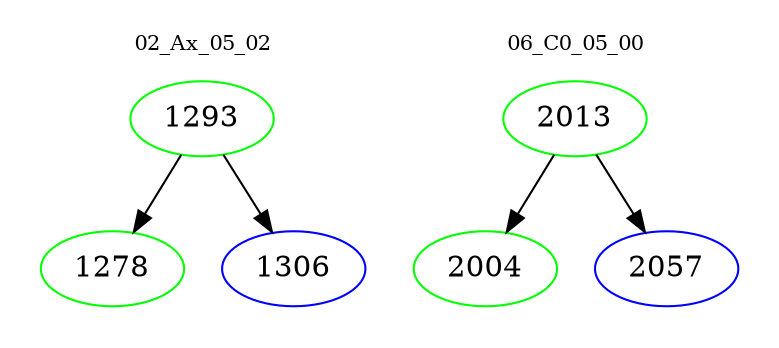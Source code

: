 digraph{
subgraph cluster_0 {
color = white
label = "02_Ax_05_02";
fontsize=10;
T0_1293 [label="1293", color="green"]
T0_1293 -> T0_1278 [color="black"]
T0_1278 [label="1278", color="green"]
T0_1293 -> T0_1306 [color="black"]
T0_1306 [label="1306", color="blue"]
}
subgraph cluster_1 {
color = white
label = "06_C0_05_00";
fontsize=10;
T1_2013 [label="2013", color="green"]
T1_2013 -> T1_2004 [color="black"]
T1_2004 [label="2004", color="green"]
T1_2013 -> T1_2057 [color="black"]
T1_2057 [label="2057", color="blue"]
}
}
